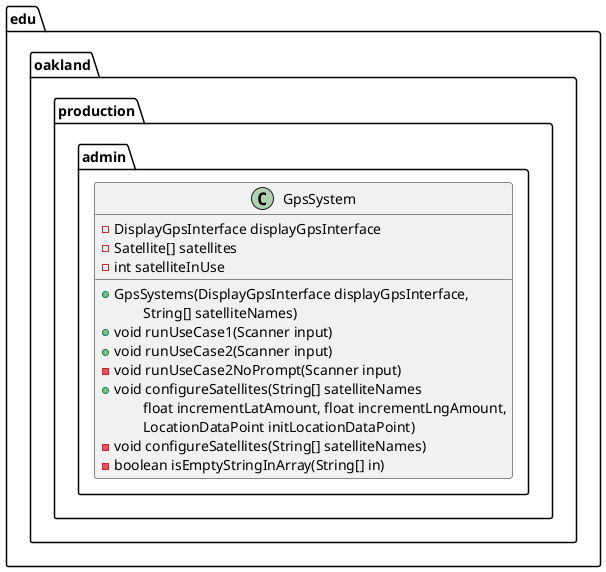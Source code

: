 @startuml GpsSystem

package edu.oakland.production.admin {
    class GpsSystem {
        - DisplayGpsInterface displayGpsInterface
        - Satellite[] satellites
        - int satelliteInUse
        __
        + GpsSystems(DisplayGpsInterface displayGpsInterface,
        \tString[] satelliteNames)
        + void runUseCase1(Scanner input)
        + void runUseCase2(Scanner input)
        - void runUseCase2NoPrompt(Scanner input)
        + void configureSatellites(String[] satelliteNames
        \tfloat incrementLatAmount, float incrementLngAmount,
        \tLocationDataPoint initLocationDataPoint)
        - void configureSatellites(String[] satelliteNames)
        - boolean isEmptyStringInArray(String[] in)
    }
}

@enduml